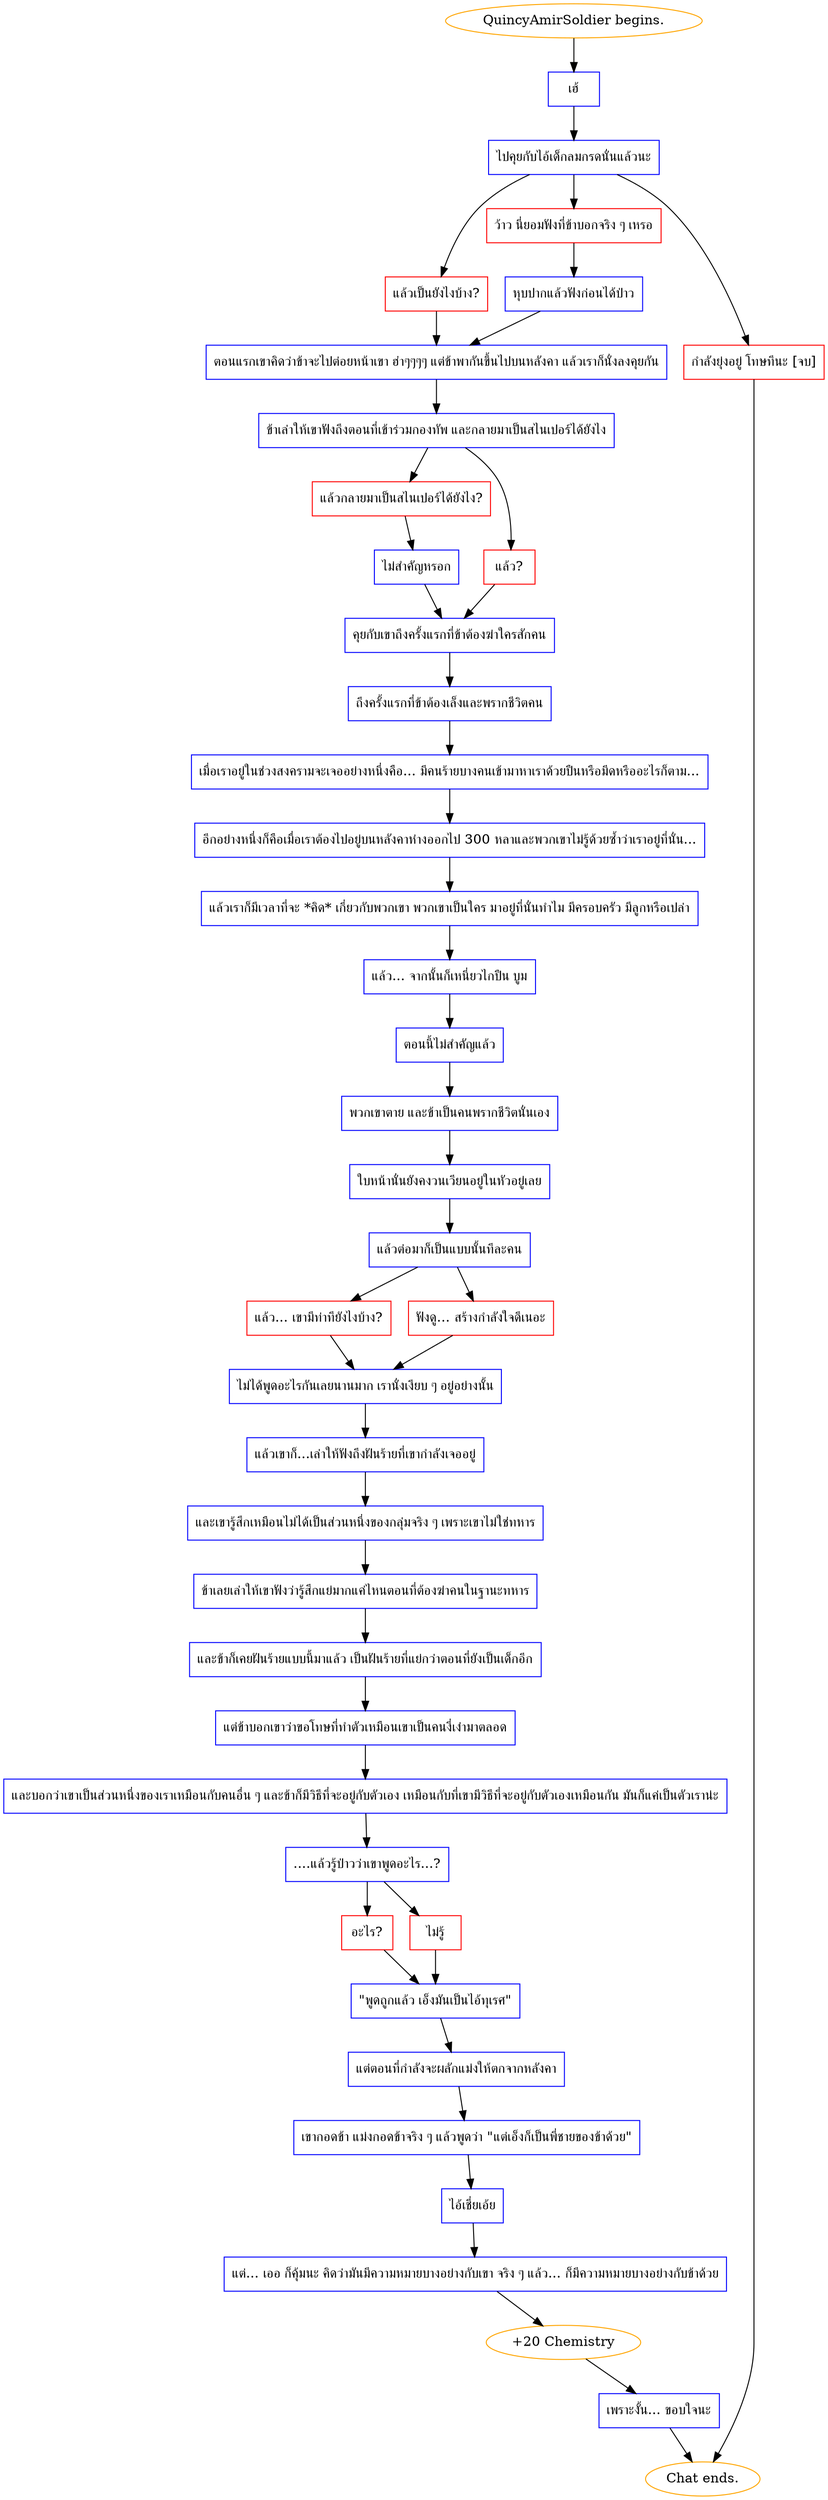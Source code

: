 digraph {
	"QuincyAmirSoldier begins." [color=orange];
		"QuincyAmirSoldier begins." -> j1516002838;
	j1516002838 [label="เฮ้",shape=box,color=blue];
		j1516002838 -> j3250868335;
	j3250868335 [label="ไปคุยกับไอ้เด็กลมกรดนั่นแล้วนะ",shape=box,color=blue];
		j3250868335 -> j385343963;
		j3250868335 -> j3241523127;
		j3250868335 -> j21566488;
	j385343963 [label="แล้วเป็นยังไงบ้าง?",shape=box,color=red];
		j385343963 -> j3060452143;
	j3241523127 [label="ว้าว นี่ยอมฟังที่ข้าบอกจริง ๆ เหรอ",shape=box,color=red];
		j3241523127 -> j412958829;
	j21566488 [label="กำลังยุ่งอยู่ โทษทีนะ [จบ]",shape=box,color=red];
		j21566488 -> "Chat ends.";
	j3060452143 [label="ตอนแรกเขาคิดว่าข้าจะไปต่อยหน้าเขา ฮ่าๆๆๆๆ แต่ข้าพากันขึ้นไปบนหลังคา แล้วเราก็นั่งลงคุยกัน",shape=box,color=blue];
		j3060452143 -> j2067049577;
	j412958829 [label="หุบปากแล้วฟังก่อนได้ป่าว",shape=box,color=blue];
		j412958829 -> j3060452143;
	"Chat ends." [color=orange];
	j2067049577 [label="ข้าเล่าให้เขาฟังถึงตอนที่เข้าร่วมกองทัพ และกลายมาเป็นสไนเปอร์ได้ยังไง",shape=box,color=blue];
		j2067049577 -> j4141024452;
		j2067049577 -> j3739220758;
	j4141024452 [label="แล้วกลายมาเป็นสไนเปอร์ได้ยังไง?",shape=box,color=red];
		j4141024452 -> j4236743003;
	j3739220758 [label="แล้ว?",shape=box,color=red];
		j3739220758 -> j3524169061;
	j4236743003 [label="ไม่สำคัญหรอก",shape=box,color=blue];
		j4236743003 -> j3524169061;
	j3524169061 [label="คุยกับเขาถึงครั้งแรกที่ข้าต้องฆ่าใครสักคน",shape=box,color=blue];
		j3524169061 -> j3242309778;
	j3242309778 [label="ถึงครั้งแรกที่ข้าต้องเล็งและพรากชีวิตคน",shape=box,color=blue];
		j3242309778 -> j148686001;
	j148686001 [label="เมื่อเราอยู่ในช่วงสงครามจะเจออย่างหนึ่งคือ... มีคนร้ายบางคนเข้ามาหาเราด้วยปืนหรือมีดหรืออะไรก็ตาม...",shape=box,color=blue];
		j148686001 -> j3786515111;
	j3786515111 [label="อีกอย่างหนึ่งก็คือเมื่อเราต้องไปอยู่บนหลังคาห่างออกไป 300 หลาและพวกเขาไม่รู้ด้วยซ้ำว่าเราอยู่ที่นั่น...",shape=box,color=blue];
		j3786515111 -> j753123784;
	j753123784 [label="แล้วเราก็มีเวลาที่จะ *คิด* เกี่ยวกับพวกเขา พวกเขาเป็นใคร มาอยู่ที่นั่นทำไม มีครอบครัว มีลูกหรือเปล่า",shape=box,color=blue];
		j753123784 -> j896744305;
	j896744305 [label="แล้ว... จากนั้นก็เหนี่ยวไกปืน บูม",shape=box,color=blue];
		j896744305 -> j3862189047;
	j3862189047 [label="ตอนนี้ไม่สำคัญแล้ว",shape=box,color=blue];
		j3862189047 -> j3648313863;
	j3648313863 [label="พวกเขาตาย และข้าเป็นคนพรากชีวิตนั่นเอง",shape=box,color=blue];
		j3648313863 -> j4097163486;
	j4097163486 [label="ใบหน้านั่นยังคงวนเวียนอยู่ในหัวอยู่เลย",shape=box,color=blue];
		j4097163486 -> j33982933;
	j33982933 [label="แล้วต่อมาก็เป็นแบบนั้นทีละคน",shape=box,color=blue];
		j33982933 -> j2701901121;
		j33982933 -> j3981529711;
	j2701901121 [label="แล้ว... เขามีท่าทียังไงบ้าง?",shape=box,color=red];
		j2701901121 -> j3426677709;
	j3981529711 [label="ฟังดู… สร้างกำลังใจดีเนอะ",shape=box,color=red];
		j3981529711 -> j3426677709;
	j3426677709 [label="ไม่ได้พูดอะไรกันเลยนานมาก เรานั่งเงียบ ๆ อยู่อย่างนั้น",shape=box,color=blue];
		j3426677709 -> j487447134;
	j487447134 [label="แล้วเขาก็...เล่าให้ฟังถึงฝันร้ายที่เขากำลังเจออยู่",shape=box,color=blue];
		j487447134 -> j2541107068;
	j2541107068 [label="และเขารู้สึกเหมือนไม่ได้เป็นส่วนหนึ่งของกลุ่มจริง ๆ เพราะเขาไม่ใช่ทหาร",shape=box,color=blue];
		j2541107068 -> j3402694172;
	j3402694172 [label="ข้าเลยเล่าให้เขาฟังว่ารู้สึกแย่มากแค่ไหนตอนที่ต้องฆ่าคนในฐานะทหาร",shape=box,color=blue];
		j3402694172 -> j3877639762;
	j3877639762 [label="และข้าก็เคยฝันร้ายแบบนี้มาแล้ว เป็นฝันร้ายที่แย่กว่าตอนที่ยังเป็นเด็กอีก",shape=box,color=blue];
		j3877639762 -> j1287353085;
	j1287353085 [label="แต่ข้าบอกเขาว่าขอโทษที่ทำตัวเหมือนเขาเป็นคนงี่เง่ามาตลอด",shape=box,color=blue];
		j1287353085 -> j2819824963;
	j2819824963 [label="และบอกว่าเขาเป็นส่วนหนึ่งของเราเหมือนกับคนอื่น ๆ และข้าก็มีวิธีที่จะอยู่กับตัวเอง เหมือนกับที่เขามีวิธีที่จะอยู่กับตัวเองเหมือนกัน มันก็แค่เป็นตัวเราน่ะ",shape=box,color=blue];
		j2819824963 -> j3063749968;
	j3063749968 [label="....แล้วรู้ป่าวว่าเขาพูดอะไร...?",shape=box,color=blue];
		j3063749968 -> j1901257326;
		j3063749968 -> j1817357229;
	j1901257326 [label="อะไร?",shape=box,color=red];
		j1901257326 -> j803268307;
	j1817357229 [label="ไม่รู้",shape=box,color=red];
		j1817357229 -> j803268307;
	j803268307 [label="\"พูดถูกแล้ว เอ็งมันเป็นไอ้ทุเรศ\"",shape=box,color=blue];
		j803268307 -> j2708722538;
	j2708722538 [label="แต่ตอนที่กำลังจะผลักแม่งให้ตกจากหลังคา",shape=box,color=blue];
		j2708722538 -> j3379972205;
	j3379972205 [label="เขากอดข้า แม่งกอดข้าจริง ๆ แล้วพูดว่า \"แต่เอ็งก็เป็นพี่ชายของข้าด้วย\"",shape=box,color=blue];
		j3379972205 -> j3327702998;
	j3327702998 [label="ไอ้เชี่ยเอ้ย",shape=box,color=blue];
		j3327702998 -> j654056155;
	j654056155 [label="แต่... เออ ก็คุ้มนะ คิดว่ามันมีความหมายบางอย่างกับเขา จริง ๆ แล้ว... ก็มีความหมายบางอย่างกับข้าด้วย",shape=box,color=blue];
		j654056155 -> j1547942858;
	j1547942858 [label="+20 Chemistry",color=orange];
		j1547942858 -> j463003164;
	j463003164 [label="เพราะงั้น... ขอบใจนะ",shape=box,color=blue];
		j463003164 -> "Chat ends.";
}